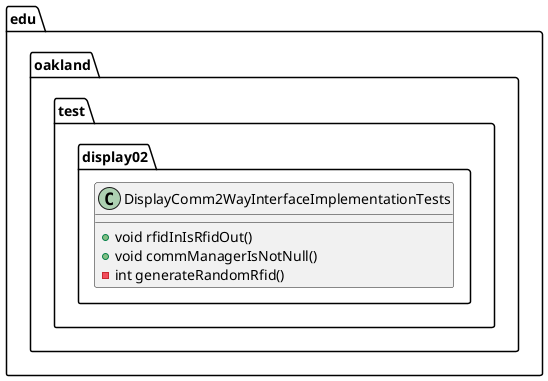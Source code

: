 @startuml DisplayComm2WayInterfaceImplementationTests

package edu.oakland.test.display02 {
    class DisplayComm2WayInterfaceImplementationTests {
        + void rfidInIsRfidOut()
        + void commManagerIsNotNull()
        - int generateRandomRfid()
    }
}

@enduml
